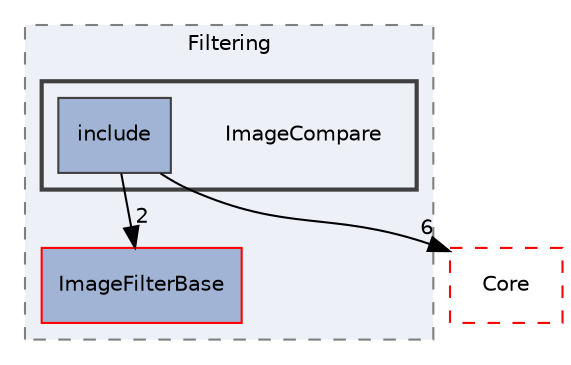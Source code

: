 digraph "ImageCompare"
{
 // LATEX_PDF_SIZE
  edge [fontname="Helvetica",fontsize="10",labelfontname="Helvetica",labelfontsize="10"];
  node [fontname="Helvetica",fontsize="10",shape=record];
  compound=true
  subgraph clusterdir_6724b11ef9ad676a0a0c31463bff1d93 {
    graph [ bgcolor="#edf0f7", pencolor="grey50", style="filled,dashed,", label="Filtering", fontname="Helvetica", fontsize="10", URL="dir_6724b11ef9ad676a0a0c31463bff1d93.html"]
  dir_a5e0762988512223861a3264c6133bea [shape=box, label="ImageFilterBase", style="filled,", fillcolor="#a2b4d6", color="red", URL="dir_a5e0762988512223861a3264c6133bea.html"];
  subgraph clusterdir_b5eb2da4013aed2d43efec30c64c4185 {
    graph [ bgcolor="#edf0f7", pencolor="grey25", style="filled,bold,", label="", fontname="Helvetica", fontsize="10", URL="dir_b5eb2da4013aed2d43efec30c64c4185.html"]
    dir_b5eb2da4013aed2d43efec30c64c4185 [shape=plaintext, label="ImageCompare"];
  dir_72cd0e67c5c1809244bcbd76679af508 [shape=box, label="include", style="filled,", fillcolor="#a2b4d6", color="grey25", URL="dir_72cd0e67c5c1809244bcbd76679af508.html"];
  }
  }
  dir_cac7f9cecb9aa42a0bd05452dddd8a21 [shape=box, label="Core", style="dashed,", fillcolor="#edf0f7", color="red", URL="dir_cac7f9cecb9aa42a0bd05452dddd8a21.html"];
  dir_72cd0e67c5c1809244bcbd76679af508->dir_a5e0762988512223861a3264c6133bea [headlabel="2", labeldistance=1.5 headhref="dir_000091_000050.html"];
  dir_72cd0e67c5c1809244bcbd76679af508->dir_cac7f9cecb9aa42a0bd05452dddd8a21 [headlabel="6", labeldistance=1.5 headhref="dir_000091_000014.html"];
}
